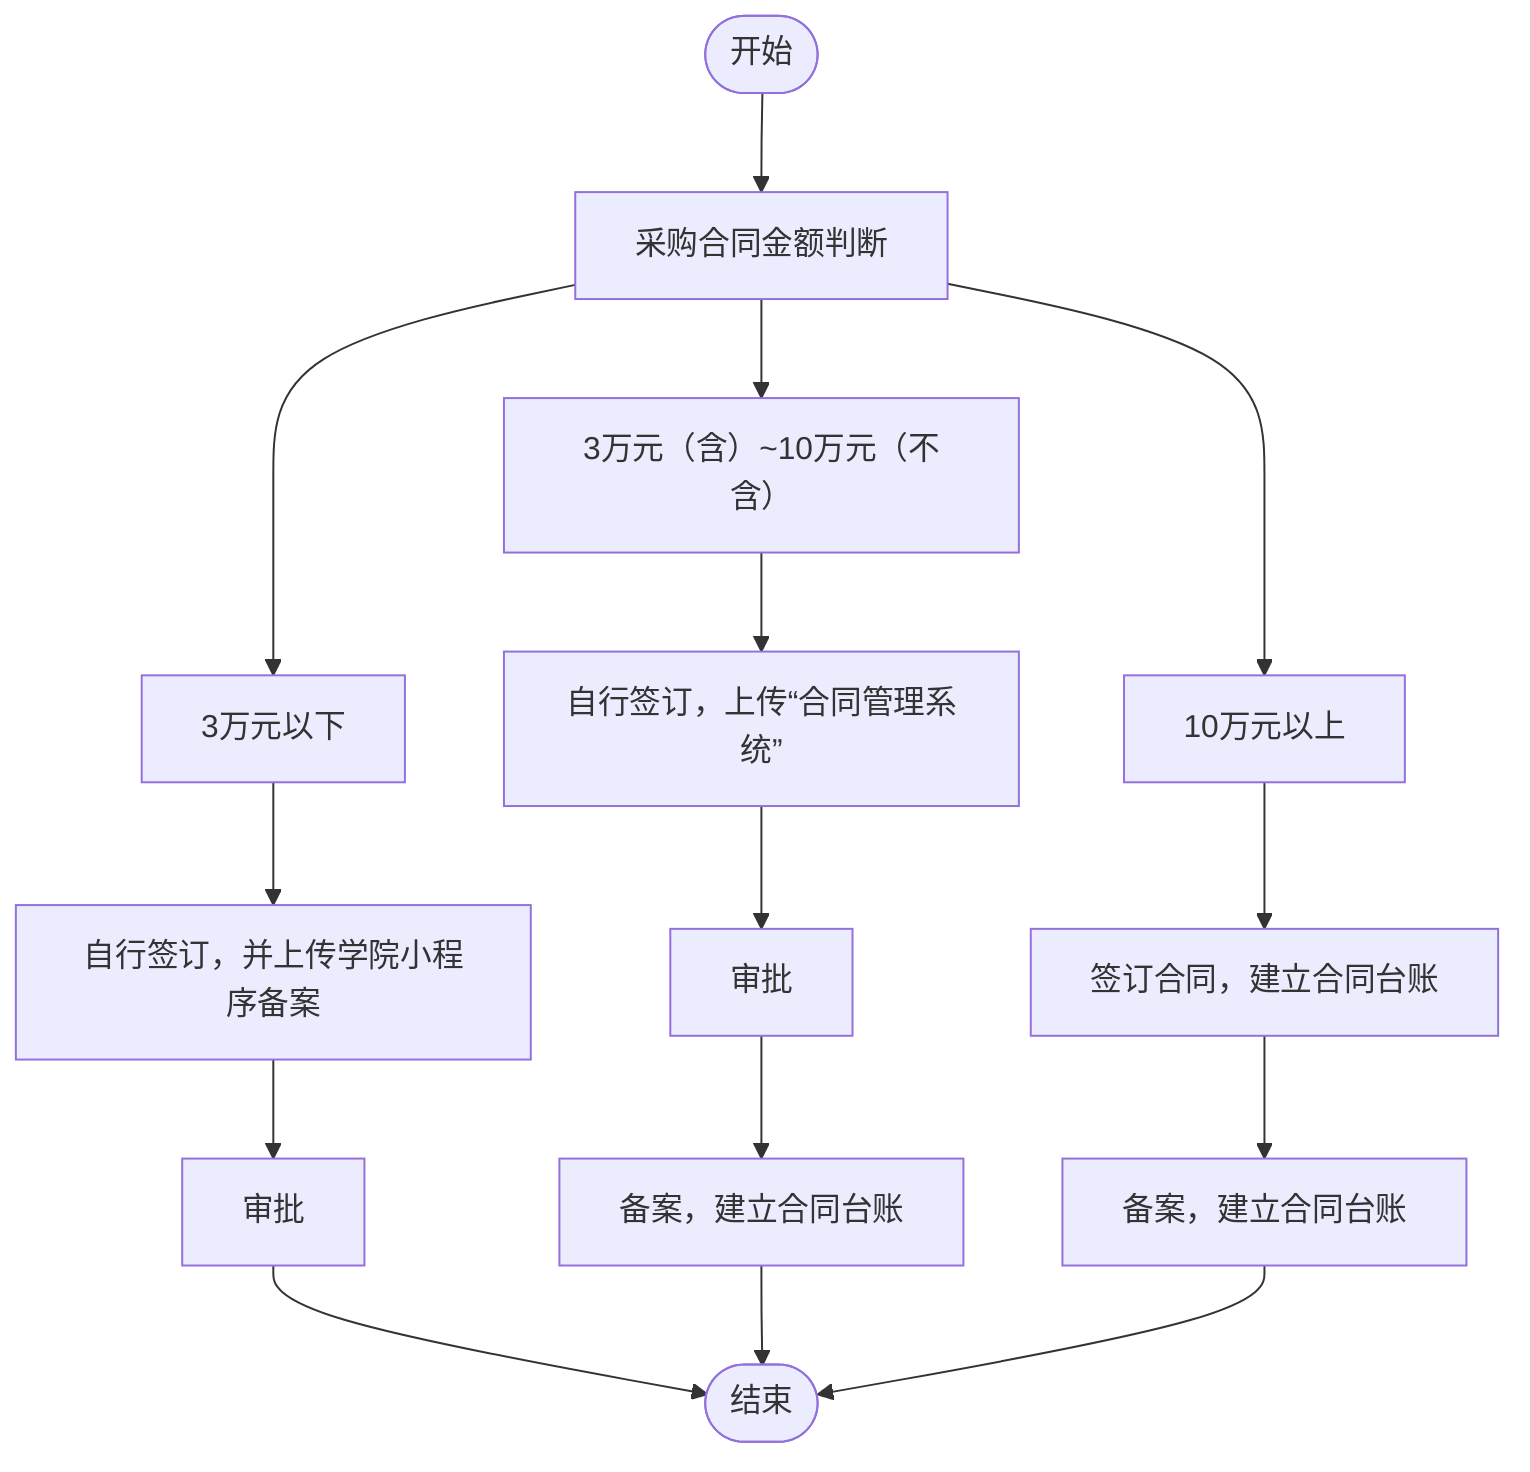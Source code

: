 flowchart TD
    Start(["开始"]) --> AmountJudgment["采购合同金额判断"]
    AmountJudgment --> Below30k["3万元以下"]
    AmountJudgment --> Between30kAnd100k["3万元（含）~10万元（不含）"]
    AmountJudgment --> Above100k["10万元以上"]
    Below30k --> SignAndUpload["自行签订，并上传学院小程序备案"] --> Approval1["审批"] --> End(["结束"])
    Between30kAnd100k --> SignAndUploadSystem["自行签订，上传“合同管理系统”"] --> Approval2["审批"] --> Record1["备案，建立合同台账"] --> End(["结束"])
    Above100k --> SignAndRecord["签订合同，建立合同台账"] --> Record2["备案，建立合同台账"] --> End(["结束"])